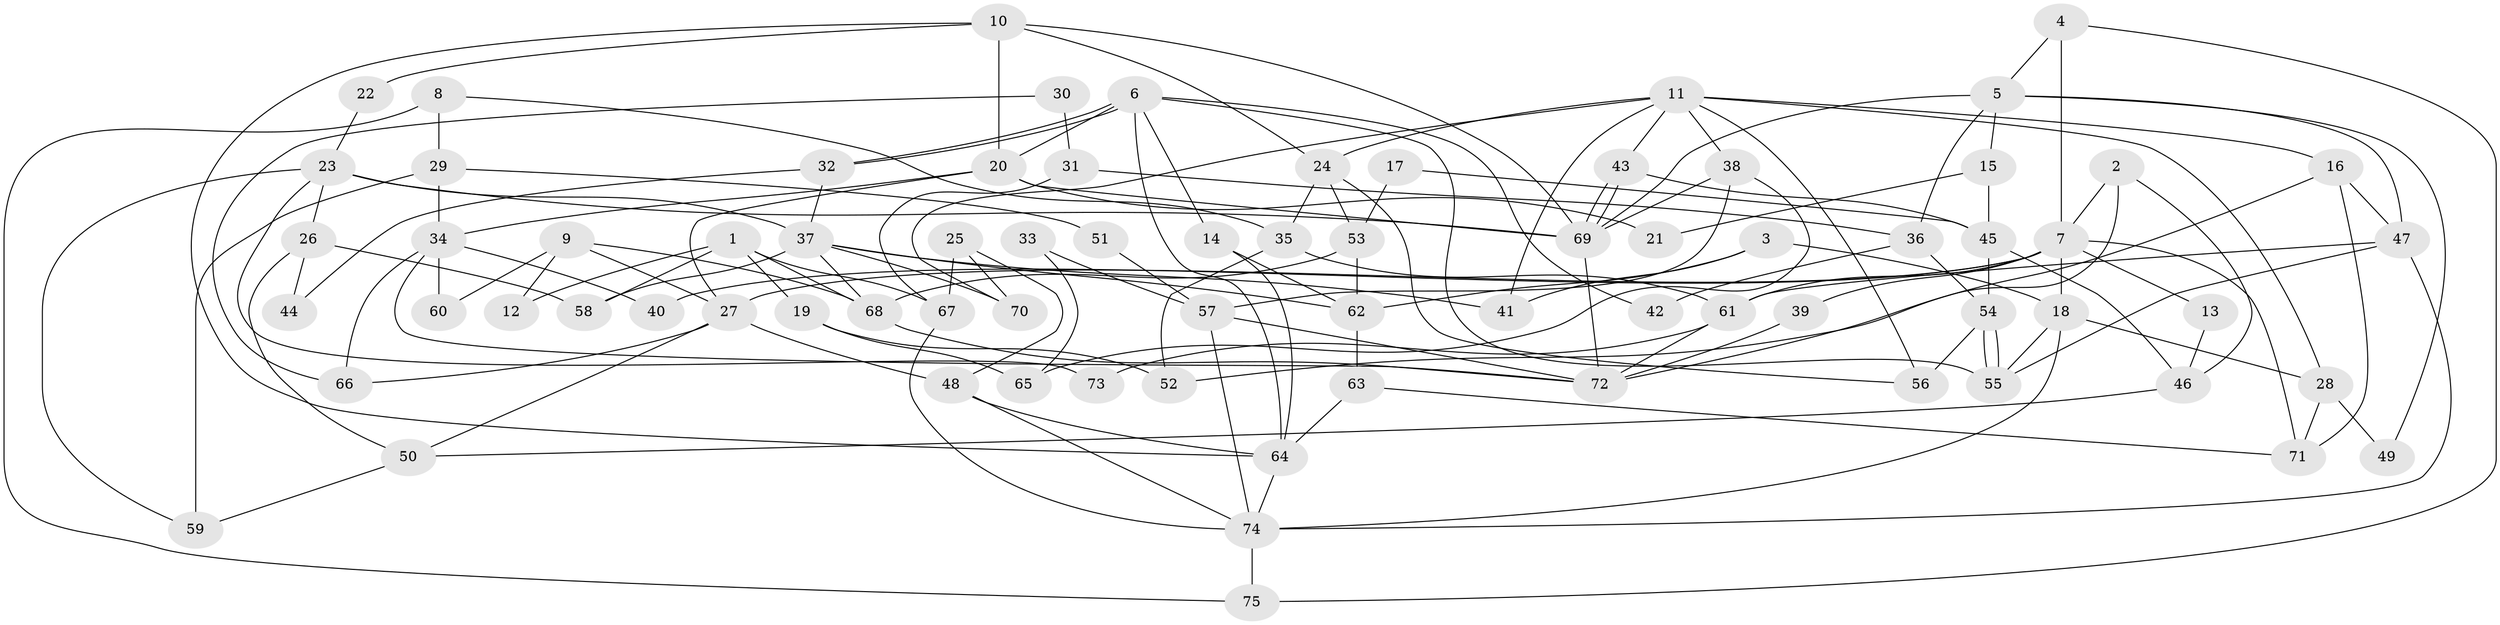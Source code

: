 // Generated by graph-tools (version 1.1) at 2025/50/03/09/25 03:50:05]
// undirected, 75 vertices, 150 edges
graph export_dot {
graph [start="1"]
  node [color=gray90,style=filled];
  1;
  2;
  3;
  4;
  5;
  6;
  7;
  8;
  9;
  10;
  11;
  12;
  13;
  14;
  15;
  16;
  17;
  18;
  19;
  20;
  21;
  22;
  23;
  24;
  25;
  26;
  27;
  28;
  29;
  30;
  31;
  32;
  33;
  34;
  35;
  36;
  37;
  38;
  39;
  40;
  41;
  42;
  43;
  44;
  45;
  46;
  47;
  48;
  49;
  50;
  51;
  52;
  53;
  54;
  55;
  56;
  57;
  58;
  59;
  60;
  61;
  62;
  63;
  64;
  65;
  66;
  67;
  68;
  69;
  70;
  71;
  72;
  73;
  74;
  75;
  1 -- 67;
  1 -- 68;
  1 -- 12;
  1 -- 19;
  1 -- 58;
  2 -- 7;
  2 -- 72;
  2 -- 46;
  3 -- 18;
  3 -- 62;
  3 -- 41;
  4 -- 7;
  4 -- 5;
  4 -- 75;
  5 -- 47;
  5 -- 69;
  5 -- 15;
  5 -- 36;
  5 -- 49;
  6 -- 55;
  6 -- 32;
  6 -- 32;
  6 -- 14;
  6 -- 20;
  6 -- 42;
  6 -- 64;
  7 -- 18;
  7 -- 71;
  7 -- 13;
  7 -- 27;
  7 -- 39;
  7 -- 40;
  7 -- 61;
  8 -- 35;
  8 -- 75;
  8 -- 29;
  9 -- 68;
  9 -- 27;
  9 -- 12;
  9 -- 60;
  10 -- 20;
  10 -- 69;
  10 -- 22;
  10 -- 24;
  10 -- 64;
  11 -- 43;
  11 -- 38;
  11 -- 16;
  11 -- 24;
  11 -- 28;
  11 -- 41;
  11 -- 56;
  11 -- 70;
  13 -- 46;
  14 -- 64;
  14 -- 62;
  15 -- 45;
  15 -- 21;
  16 -- 71;
  16 -- 47;
  16 -- 52;
  17 -- 53;
  17 -- 45;
  18 -- 55;
  18 -- 74;
  18 -- 28;
  19 -- 52;
  19 -- 65;
  20 -- 69;
  20 -- 21;
  20 -- 27;
  20 -- 34;
  22 -- 23;
  23 -- 37;
  23 -- 69;
  23 -- 26;
  23 -- 59;
  23 -- 73;
  24 -- 35;
  24 -- 53;
  24 -- 56;
  25 -- 70;
  25 -- 48;
  25 -- 67;
  26 -- 50;
  26 -- 44;
  26 -- 58;
  27 -- 48;
  27 -- 50;
  27 -- 66;
  28 -- 49;
  28 -- 71;
  29 -- 34;
  29 -- 51;
  29 -- 59;
  30 -- 66;
  30 -- 31;
  31 -- 67;
  31 -- 36;
  32 -- 37;
  32 -- 44;
  33 -- 65;
  33 -- 57;
  34 -- 72;
  34 -- 40;
  34 -- 60;
  34 -- 66;
  35 -- 61;
  35 -- 52;
  36 -- 54;
  36 -- 42;
  37 -- 58;
  37 -- 41;
  37 -- 62;
  37 -- 68;
  37 -- 70;
  38 -- 57;
  38 -- 69;
  38 -- 65;
  39 -- 72;
  43 -- 45;
  43 -- 69;
  43 -- 69;
  45 -- 54;
  45 -- 46;
  46 -- 50;
  47 -- 74;
  47 -- 55;
  47 -- 61;
  48 -- 64;
  48 -- 74;
  50 -- 59;
  51 -- 57;
  53 -- 62;
  53 -- 68;
  54 -- 56;
  54 -- 55;
  54 -- 55;
  57 -- 72;
  57 -- 74;
  61 -- 72;
  61 -- 73;
  62 -- 63;
  63 -- 64;
  63 -- 71;
  64 -- 74;
  67 -- 74;
  68 -- 72;
  69 -- 72;
  74 -- 75;
}
